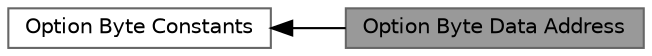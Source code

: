 digraph "Option Byte Data Address"
{
 // LATEX_PDF_SIZE
  bgcolor="transparent";
  edge [fontname=Helvetica,fontsize=10,labelfontname=Helvetica,labelfontsize=10];
  node [fontname=Helvetica,fontsize=10,shape=box,height=0.2,width=0.4];
  rankdir=LR;
  Node1 [id="Node000001",label="Option Byte Data Address",height=0.2,width=0.4,color="gray40", fillcolor="grey60", style="filled", fontcolor="black",tooltip=" "];
  Node2 [id="Node000002",label="Option Byte Constants",height=0.2,width=0.4,color="grey40", fillcolor="white", style="filled",URL="$group___f_l_a_s_h_ex___option_byte___constants.html",tooltip=" "];
  Node2->Node1 [shape=plaintext, dir="back", style="solid"];
}
